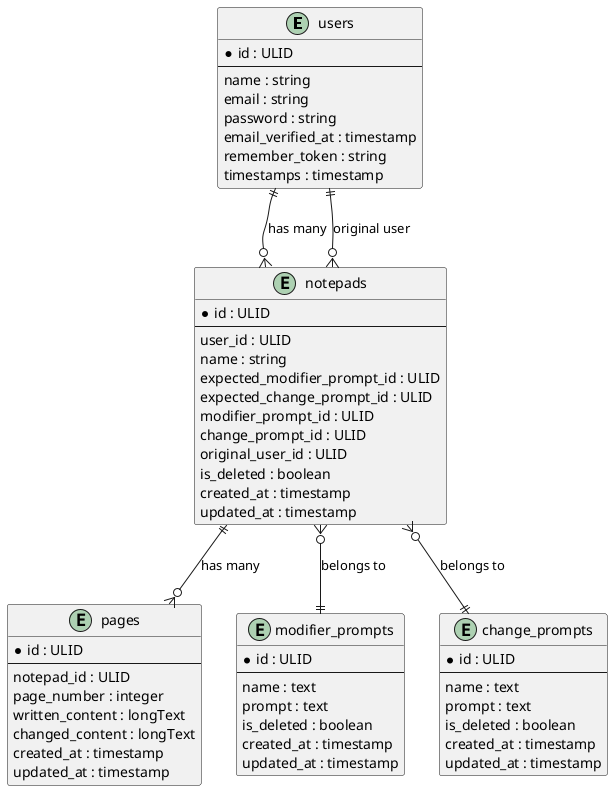 @startuml
entity "users" {
    * id : ULID
    --
    name : string
    email : string
    password : string
    email_verified_at : timestamp
    remember_token : string
    timestamps : timestamp
}

entity "notepads" {
    * id : ULID
    --
    user_id : ULID
    name : string
    expected_modifier_prompt_id : ULID
    expected_change_prompt_id : ULID
    modifier_prompt_id : ULID
    change_prompt_id : ULID
    original_user_id : ULID
    is_deleted : boolean
    created_at : timestamp
    updated_at : timestamp
}

entity "pages" {
    * id : ULID
    --
    notepad_id : ULID
    page_number : integer
    written_content : longText
    changed_content : longText
    created_at : timestamp
    updated_at : timestamp
}

entity "modifier_prompts" {
    * id : ULID
    --
    name : text
    prompt : text
    is_deleted : boolean
    created_at : timestamp
    updated_at : timestamp
}

entity "change_prompts" {
    * id : ULID
    --
    name : text
    prompt : text
    is_deleted : boolean
    created_at : timestamp
    updated_at : timestamp
}

' Relationships
users ||--o{ notepads : "has many"
notepads ||--o{ pages : "has many"
notepads }o--|| modifier_prompts : "belongs to"
notepads }o--|| change_prompts : "belongs to"
notepads }o--|| users : "original user"
@enduml